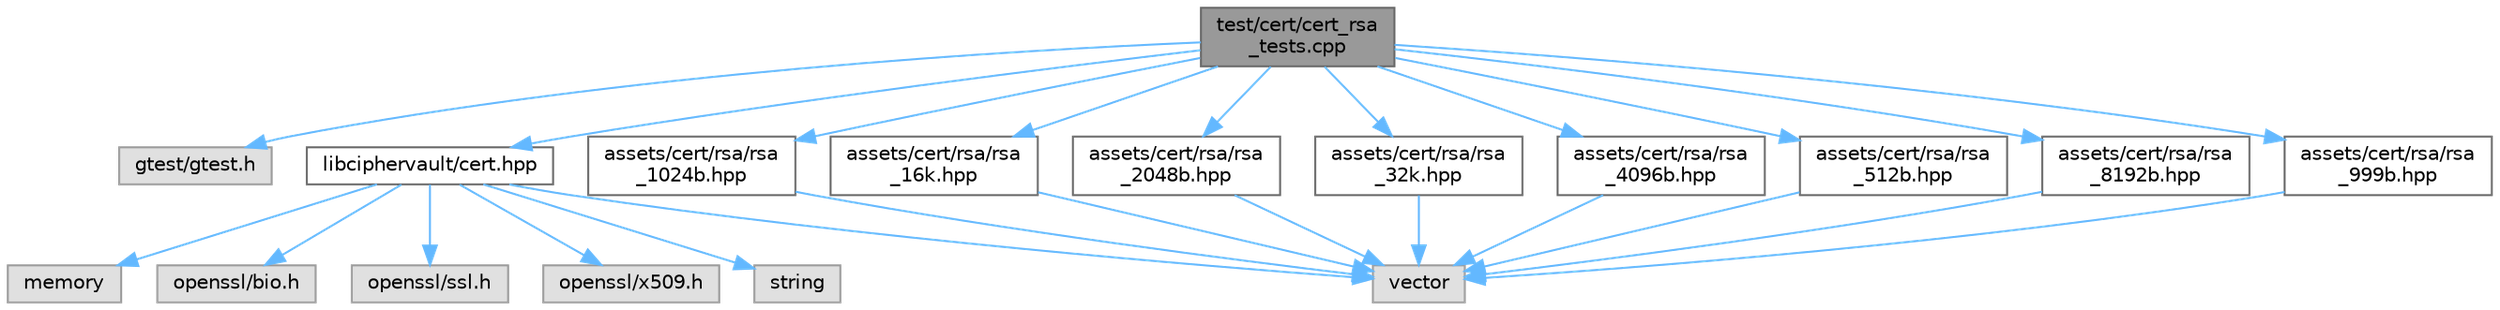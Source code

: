 digraph "test/cert/cert_rsa_tests.cpp"
{
 // LATEX_PDF_SIZE
  bgcolor="transparent";
  edge [fontname=Helvetica,fontsize=10,labelfontname=Helvetica,labelfontsize=10];
  node [fontname=Helvetica,fontsize=10,shape=box,height=0.2,width=0.4];
  Node1 [label="test/cert/cert_rsa\l_tests.cpp",height=0.2,width=0.4,color="gray40", fillcolor="grey60", style="filled", fontcolor="black",tooltip=" "];
  Node1 -> Node2 [color="steelblue1",style="solid"];
  Node2 [label="gtest/gtest.h",height=0.2,width=0.4,color="grey60", fillcolor="#E0E0E0", style="filled",tooltip=" "];
  Node1 -> Node3 [color="steelblue1",style="solid"];
  Node3 [label="libciphervault/cert.hpp",height=0.2,width=0.4,color="grey40", fillcolor="white", style="filled",URL="$cert_8hpp.html",tooltip=" "];
  Node3 -> Node4 [color="steelblue1",style="solid"];
  Node4 [label="memory",height=0.2,width=0.4,color="grey60", fillcolor="#E0E0E0", style="filled",tooltip=" "];
  Node3 -> Node5 [color="steelblue1",style="solid"];
  Node5 [label="openssl/bio.h",height=0.2,width=0.4,color="grey60", fillcolor="#E0E0E0", style="filled",tooltip=" "];
  Node3 -> Node6 [color="steelblue1",style="solid"];
  Node6 [label="openssl/ssl.h",height=0.2,width=0.4,color="grey60", fillcolor="#E0E0E0", style="filled",tooltip=" "];
  Node3 -> Node7 [color="steelblue1",style="solid"];
  Node7 [label="openssl/x509.h",height=0.2,width=0.4,color="grey60", fillcolor="#E0E0E0", style="filled",tooltip=" "];
  Node3 -> Node8 [color="steelblue1",style="solid"];
  Node8 [label="string",height=0.2,width=0.4,color="grey60", fillcolor="#E0E0E0", style="filled",tooltip=" "];
  Node3 -> Node9 [color="steelblue1",style="solid"];
  Node9 [label="vector",height=0.2,width=0.4,color="grey60", fillcolor="#E0E0E0", style="filled",tooltip=" "];
  Node1 -> Node10 [color="steelblue1",style="solid"];
  Node10 [label="assets/cert/rsa/rsa\l_1024b.hpp",height=0.2,width=0.4,color="grey40", fillcolor="white", style="filled",URL="$rsa__1024b_8hpp.html",tooltip=" "];
  Node10 -> Node9 [color="steelblue1",style="solid"];
  Node1 -> Node11 [color="steelblue1",style="solid"];
  Node11 [label="assets/cert/rsa/rsa\l_16k.hpp",height=0.2,width=0.4,color="grey40", fillcolor="white", style="filled",URL="$rsa__16k_8hpp.html",tooltip=" "];
  Node11 -> Node9 [color="steelblue1",style="solid"];
  Node1 -> Node12 [color="steelblue1",style="solid"];
  Node12 [label="assets/cert/rsa/rsa\l_2048b.hpp",height=0.2,width=0.4,color="grey40", fillcolor="white", style="filled",URL="$rsa__2048b_8hpp.html",tooltip=" "];
  Node12 -> Node9 [color="steelblue1",style="solid"];
  Node1 -> Node13 [color="steelblue1",style="solid"];
  Node13 [label="assets/cert/rsa/rsa\l_32k.hpp",height=0.2,width=0.4,color="grey40", fillcolor="white", style="filled",URL="$rsa__32k_8hpp.html",tooltip=" "];
  Node13 -> Node9 [color="steelblue1",style="solid"];
  Node1 -> Node14 [color="steelblue1",style="solid"];
  Node14 [label="assets/cert/rsa/rsa\l_4096b.hpp",height=0.2,width=0.4,color="grey40", fillcolor="white", style="filled",URL="$rsa__4096b_8hpp.html",tooltip=" "];
  Node14 -> Node9 [color="steelblue1",style="solid"];
  Node1 -> Node15 [color="steelblue1",style="solid"];
  Node15 [label="assets/cert/rsa/rsa\l_512b.hpp",height=0.2,width=0.4,color="grey40", fillcolor="white", style="filled",URL="$rsa__512b_8hpp.html",tooltip=" "];
  Node15 -> Node9 [color="steelblue1",style="solid"];
  Node1 -> Node16 [color="steelblue1",style="solid"];
  Node16 [label="assets/cert/rsa/rsa\l_8192b.hpp",height=0.2,width=0.4,color="grey40", fillcolor="white", style="filled",URL="$rsa__8192b_8hpp.html",tooltip=" "];
  Node16 -> Node9 [color="steelblue1",style="solid"];
  Node1 -> Node17 [color="steelblue1",style="solid"];
  Node17 [label="assets/cert/rsa/rsa\l_999b.hpp",height=0.2,width=0.4,color="grey40", fillcolor="white", style="filled",URL="$rsa__999b_8hpp.html",tooltip=" "];
  Node17 -> Node9 [color="steelblue1",style="solid"];
}
